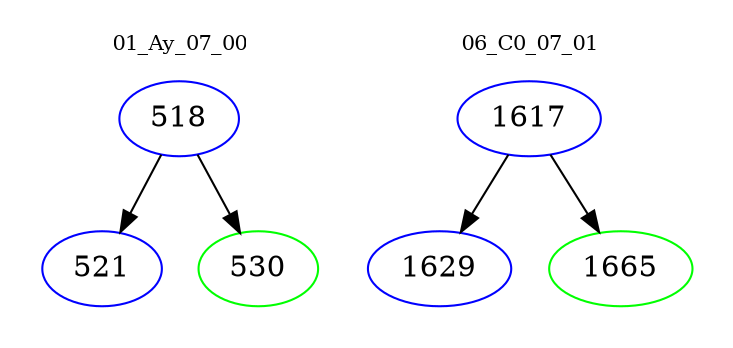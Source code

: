 digraph{
subgraph cluster_0 {
color = white
label = "01_Ay_07_00";
fontsize=10;
T0_518 [label="518", color="blue"]
T0_518 -> T0_521 [color="black"]
T0_521 [label="521", color="blue"]
T0_518 -> T0_530 [color="black"]
T0_530 [label="530", color="green"]
}
subgraph cluster_1 {
color = white
label = "06_C0_07_01";
fontsize=10;
T1_1617 [label="1617", color="blue"]
T1_1617 -> T1_1629 [color="black"]
T1_1629 [label="1629", color="blue"]
T1_1617 -> T1_1665 [color="black"]
T1_1665 [label="1665", color="green"]
}
}
